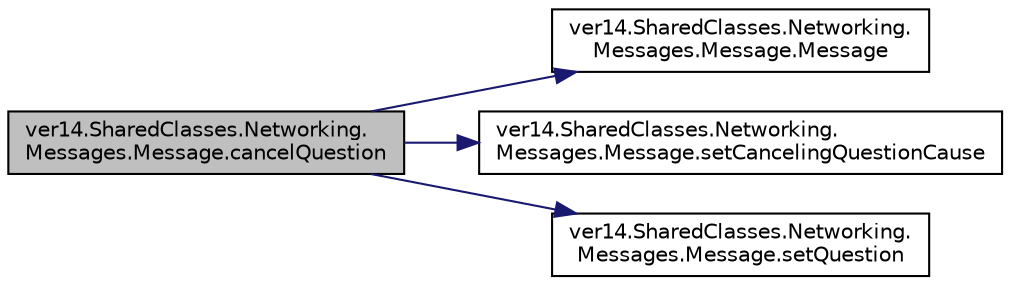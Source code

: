 digraph "ver14.SharedClasses.Networking.Messages.Message.cancelQuestion"
{
 // LATEX_PDF_SIZE
  edge [fontname="Helvetica",fontsize="10",labelfontname="Helvetica",labelfontsize="10"];
  node [fontname="Helvetica",fontsize="10",shape=record];
  rankdir="LR";
  Node1 [label="ver14.SharedClasses.Networking.\lMessages.Message.cancelQuestion",height=0.2,width=0.4,color="black", fillcolor="grey75", style="filled", fontcolor="black",tooltip=" "];
  Node1 -> Node2 [color="midnightblue",fontsize="10",style="solid"];
  Node2 [label="ver14.SharedClasses.Networking.\lMessages.Message.Message",height=0.2,width=0.4,color="black", fillcolor="white", style="filled",URL="$classver14_1_1_shared_classes_1_1_networking_1_1_messages_1_1_message.html#a8046410546d4d70614b22fac7f31dc36",tooltip=" "];
  Node1 -> Node3 [color="midnightblue",fontsize="10",style="solid"];
  Node3 [label="ver14.SharedClasses.Networking.\lMessages.Message.setCancelingQuestionCause",height=0.2,width=0.4,color="black", fillcolor="white", style="filled",URL="$classver14_1_1_shared_classes_1_1_networking_1_1_messages_1_1_message.html#a6970c66238fba5af78893312cfa76686",tooltip=" "];
  Node1 -> Node4 [color="midnightblue",fontsize="10",style="solid"];
  Node4 [label="ver14.SharedClasses.Networking.\lMessages.Message.setQuestion",height=0.2,width=0.4,color="black", fillcolor="white", style="filled",URL="$classver14_1_1_shared_classes_1_1_networking_1_1_messages_1_1_message.html#a21185409efe56637214a82c5fc72d3c9",tooltip=" "];
}
